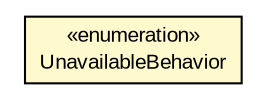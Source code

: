 #!/usr/local/bin/dot
#
# Class diagram 
# Generated by UMLGraph version R5_6-24-gf6e263 (http://www.umlgraph.org/)
#

digraph G {
	edge [fontname="arial",fontsize=10,labelfontname="arial",labelfontsize=10];
	node [fontname="arial",fontsize=10,shape=plaintext];
	nodesep=0.25;
	ranksep=0.5;
	// org.miloss.fgsms.agentcore.ConfigLoader.UnavailableBehavior
	c234526 [label=<<table title="org.miloss.fgsms.agentcore.ConfigLoader.UnavailableBehavior" border="0" cellborder="1" cellspacing="0" cellpadding="2" port="p" bgcolor="lemonChiffon" href="./ConfigLoader.UnavailableBehavior.html">
		<tr><td><table border="0" cellspacing="0" cellpadding="1">
<tr><td align="center" balign="center"> &#171;enumeration&#187; </td></tr>
<tr><td align="center" balign="center"> UnavailableBehavior </td></tr>
		</table></td></tr>
		</table>>, URL="./ConfigLoader.UnavailableBehavior.html", fontname="arial", fontcolor="black", fontsize=10.0];
}

